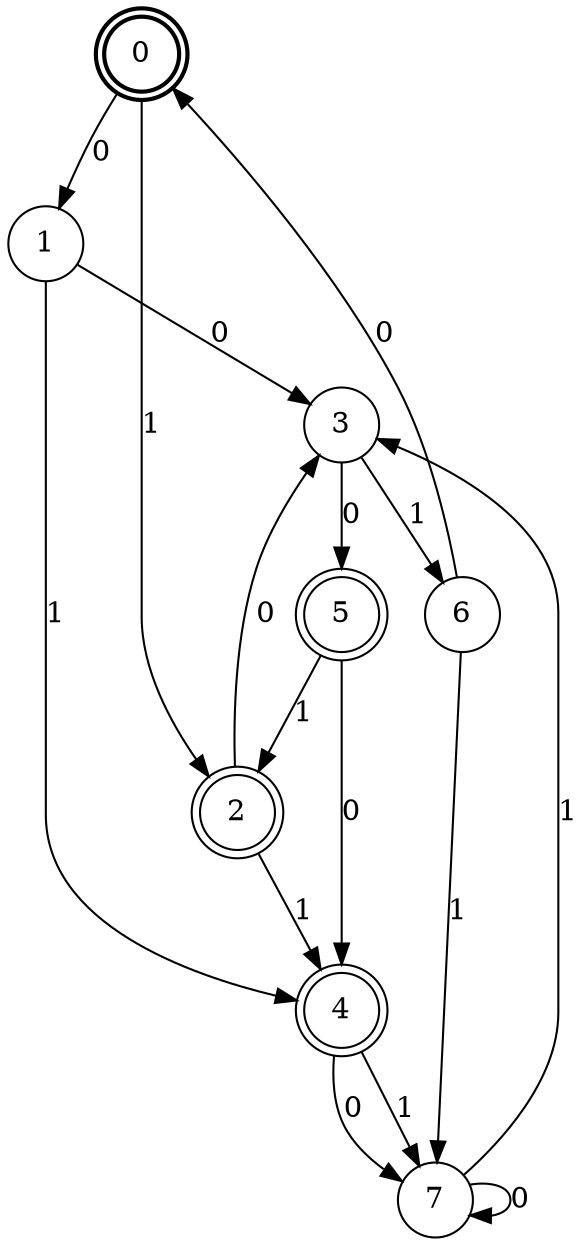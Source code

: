digraph Automat {
    node [shape = circle];
    0 [style = "bold"];
    0 [peripheries=2]
    0 -> 1 [label = "0"];
    0 -> 2 [label = "1"];
    1 -> 3 [label = "0"];
    1 -> 4 [label = "1"];
    2 [peripheries=2]
    2 -> 3 [label = "0"];
    2 -> 4 [label = "1"];
    3 -> 5 [label = "0"];
    3 -> 6 [label = "1"];
    4 [peripheries=2]
    4 -> 7 [label = "0"];
    4 -> 7 [label = "1"];
    5 [peripheries=2]
    5 -> 4 [label = "0"];
    5 -> 2 [label = "1"];
    6 -> 0 [label = "0"];
    6 -> 7 [label = "1"];
    7 -> 7 [label = "0"];
    7 -> 3 [label = "1"];
}
